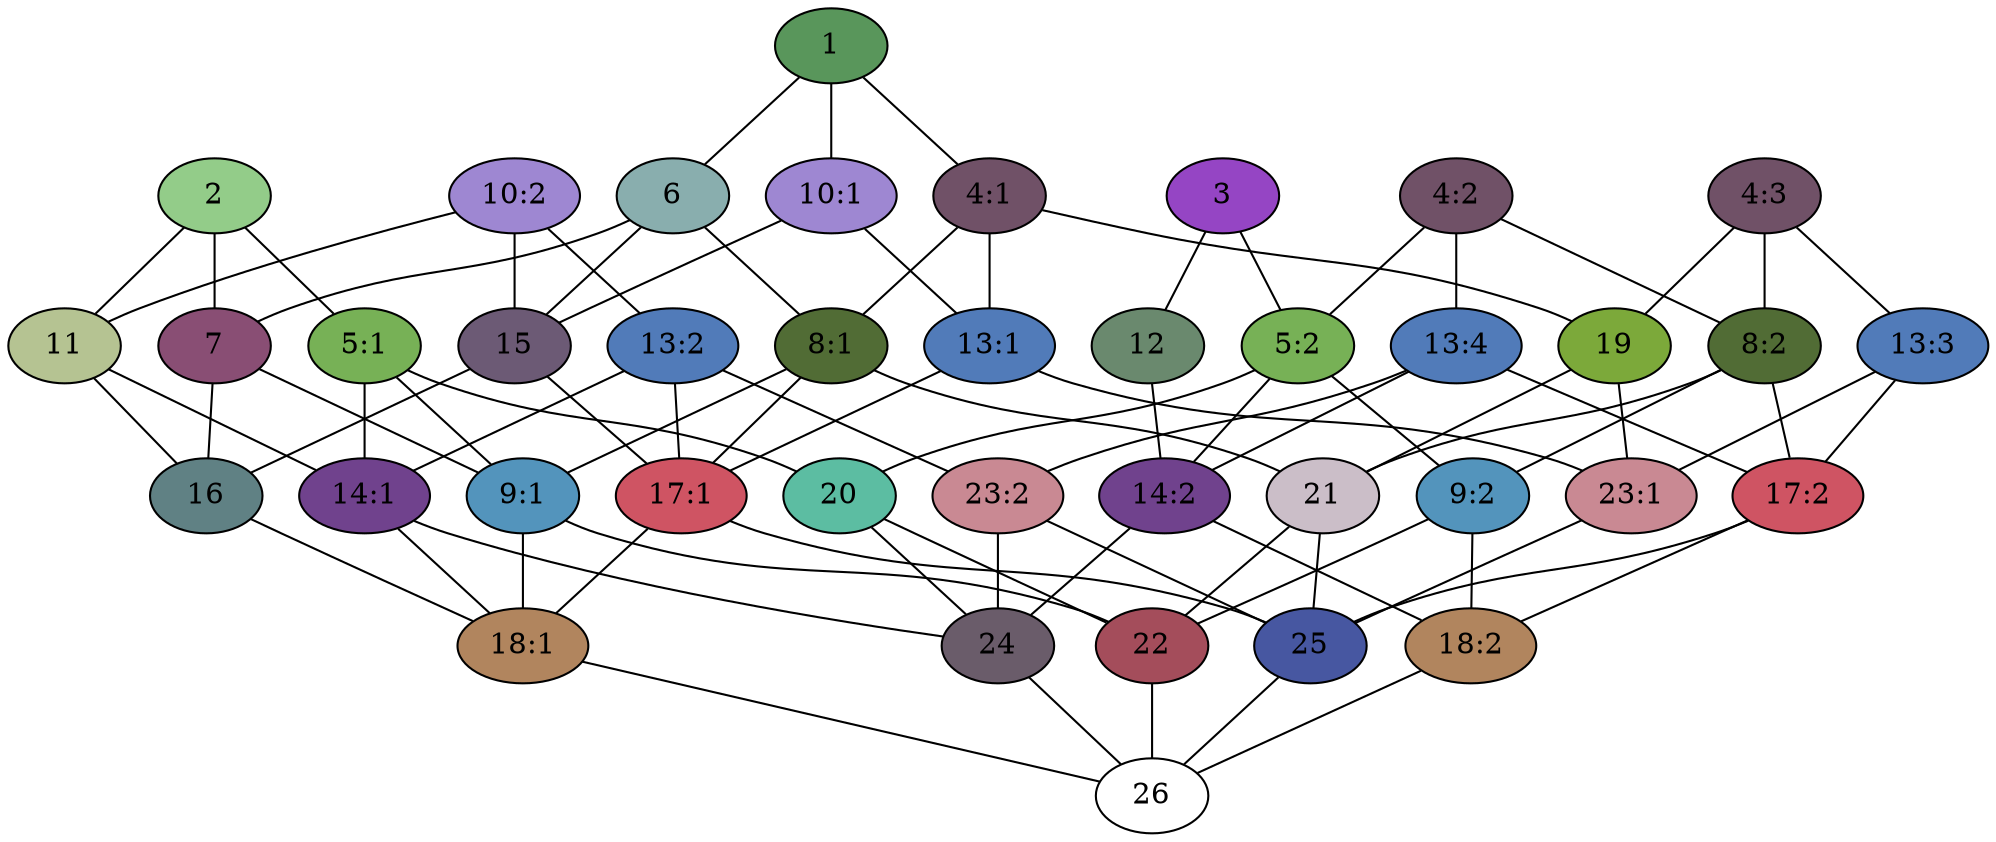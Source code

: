 strict graph { 
"1"[style=filled, fillcolor="#59965B"]
"2"[style=filled, fillcolor="#93CC89"]
"3"[style=filled, fillcolor="#9545C4"]
"4:1"[style=filled, fillcolor="#705167"]
"4:2"[style=filled, fillcolor="#705167"]
"4:3"[style=filled, fillcolor="#705167"]
"5:1"[style=filled, fillcolor="#77B156"]
"5:2"[style=filled, fillcolor="#77B156"]
"6"[style=filled, fillcolor="#89AEAE"]
"7"[style=filled, fillcolor="#894E74"]
"8:1"[style=filled, fillcolor="#516C35"]
"8:2"[style=filled, fillcolor="#516C35"]
"9:1"[style=filled, fillcolor="#5394BC"]
"9:2"[style=filled, fillcolor="#5394BC"]
"10:1"[style=filled, fillcolor="#9E87D2"]
"10:2"[style=filled, fillcolor="#9E87D2"]
"11"[style=filled, fillcolor="#B5C392"]
"12"[style=filled, fillcolor="#6A896E"]
"13:1"[style=filled, fillcolor="#517BB9"]
"13:2"[style=filled, fillcolor="#517BB9"]
"13:3"[style=filled, fillcolor="#517BB9"]
"13:4"[style=filled, fillcolor="#517BB9"]
"14:1"[style=filled, fillcolor="#70428D"]
"14:2"[style=filled, fillcolor="#70428D"]
"15"[style=filled, fillcolor="#6C5A75"]
"16"[style=filled, fillcolor="#608184"]
"17:1"[style=filled, fillcolor="#CF5463"]
"17:2"[style=filled, fillcolor="#CF5463"]
"18:1"[style=filled, fillcolor="#B1855E"]
"18:2"[style=filled, fillcolor="#B1855E"]
"19"[style=filled, fillcolor="#7CA93A"]
"20"[style=filled, fillcolor="#5CBDA2"]
"21"[style=filled, fillcolor="#CBBEC8"]
"22"[style=filled, fillcolor="#A44D5B"]
"23:1"[style=filled, fillcolor="#C98993"]
"23:2"[style=filled, fillcolor="#C98993"]
"24"[style=filled, fillcolor="#6A5C6A"]
"25"[style=filled, fillcolor="#4757A1"]
    "1" -- "4:1"
"1" -- "6"
"1" -- "10:1"
"2" -- "5:1"
"2" -- "7"
"2" -- "11"
"3" -- "5:2"
"3" -- "12"
"4:1" -- "1"
"4:1" -- "8:1"
"4:1" -- "13:1"
"4:1" -- "19"
"4:2" -- "5:2"
"4:2" -- "8:2"
"4:2" -- "13:4"
"4:3" -- "8:2"
"4:3" -- "13:3"
"4:3" -- "19"
"5:1" -- "2"
"5:1" -- "9:1"
"5:1" -- "14:1"
"5:1" -- "20"
"5:2" -- "3"
"5:2" -- "4:2"
"5:2" -- "9:2"
"5:2" -- "14:2"
"5:2" -- "20"
"6" -- "1"
"6" -- "7"
"6" -- "8:1"
"6" -- "15"
"7" -- "2"
"7" -- "6"
"7" -- "9:1"
"7" -- "16"
"8:1" -- "4:1"
"8:1" -- "6"
"8:1" -- "9:1"
"8:1" -- "17:1"
"8:1" -- "21"
"8:2" -- "4:2"
"8:2" -- "4:3"
"8:2" -- "9:2"
"8:2" -- "17:2"
"8:2" -- "21"
"9:1" -- "5:1"
"9:1" -- "7"
"9:1" -- "8:1"
"9:1" -- "18:1"
"9:1" -- "22"
"9:2" -- "5:2"
"9:2" -- "8:2"
"9:2" -- "18:2"
"9:2" -- "22"
"10:1" -- "1"
"10:1" -- "13:1"
"10:1" -- "15"
"10:2" -- "11"
"10:2" -- "13:2"
"10:2" -- "15"
"11" -- "2"
"11" -- "10:2"
"11" -- "14:1"
"11" -- "16"
"12" -- "3"
"12" -- "14:2"
"13:1" -- "4:1"
"13:1" -- "10:1"
"13:1" -- "17:1"
"13:1" -- "23:1"
"13:2" -- "10:2"
"13:2" -- "14:1"
"13:2" -- "17:1"
"13:2" -- "23:2"
"13:3" -- "4:3"
"13:3" -- "17:2"
"13:3" -- "23:1"
"13:4" -- "4:2"
"13:4" -- "14:2"
"13:4" -- "17:2"
"13:4" -- "23:2"
"14:1" -- "5:1"
"14:1" -- "11"
"14:1" -- "13:2"
"14:1" -- "18:1"
"14:1" -- "24"
"14:2" -- "5:2"
"14:2" -- "12"
"14:2" -- "13:4"
"14:2" -- "18:2"
"14:2" -- "24"
"15" -- "6"
"15" -- "10:1"
"15" -- "10:2"
"15" -- "16"
"15" -- "17:1"
"16" -- "7"
"16" -- "11"
"16" -- "15"
"16" -- "18:1"
"17:1" -- "8:1"
"17:1" -- "13:1"
"17:1" -- "13:2"
"17:1" -- "15"
"17:1" -- "18:1"
"17:1" -- "25"
"17:2" -- "8:2"
"17:2" -- "13:3"
"17:2" -- "13:4"
"17:2" -- "18:2"
"17:2" -- "25"
"18:1" -- "9:1"
"18:1" -- "14:1"
"18:1" -- "16"
"18:1" -- "17:1"
"18:1" -- "26"
"18:2" -- "9:2"
"18:2" -- "14:2"
"18:2" -- "17:2"
"18:2" -- "26"
"19" -- "4:1"
"19" -- "4:3"
"19" -- "21"
"19" -- "23:1"
"20" -- "5:1"
"20" -- "5:2"
"20" -- "22"
"20" -- "24"
"21" -- "8:1"
"21" -- "8:2"
"21" -- "19"
"21" -- "22"
"21" -- "25"
"22" -- "9:1"
"22" -- "9:2"
"22" -- "20"
"22" -- "21"
"22" -- "26"
"23:1" -- "13:1"
"23:1" -- "13:3"
"23:1" -- "19"
"23:1" -- "25"
"23:2" -- "13:2"
"23:2" -- "13:4"
"23:2" -- "24"
"23:2" -- "25"
"24" -- "14:1"
"24" -- "14:2"
"24" -- "20"
"24" -- "23:2"
"24" -- "26"
"25" -- "17:1"
"25" -- "17:2"
"25" -- "21"
"25" -- "23:1"
"25" -- "23:2"
"25" -- "26"
"26" -- "18:1"
"26" -- "18:2"
"26" -- "22"
"26" -- "24"
"26" -- "25"
}
